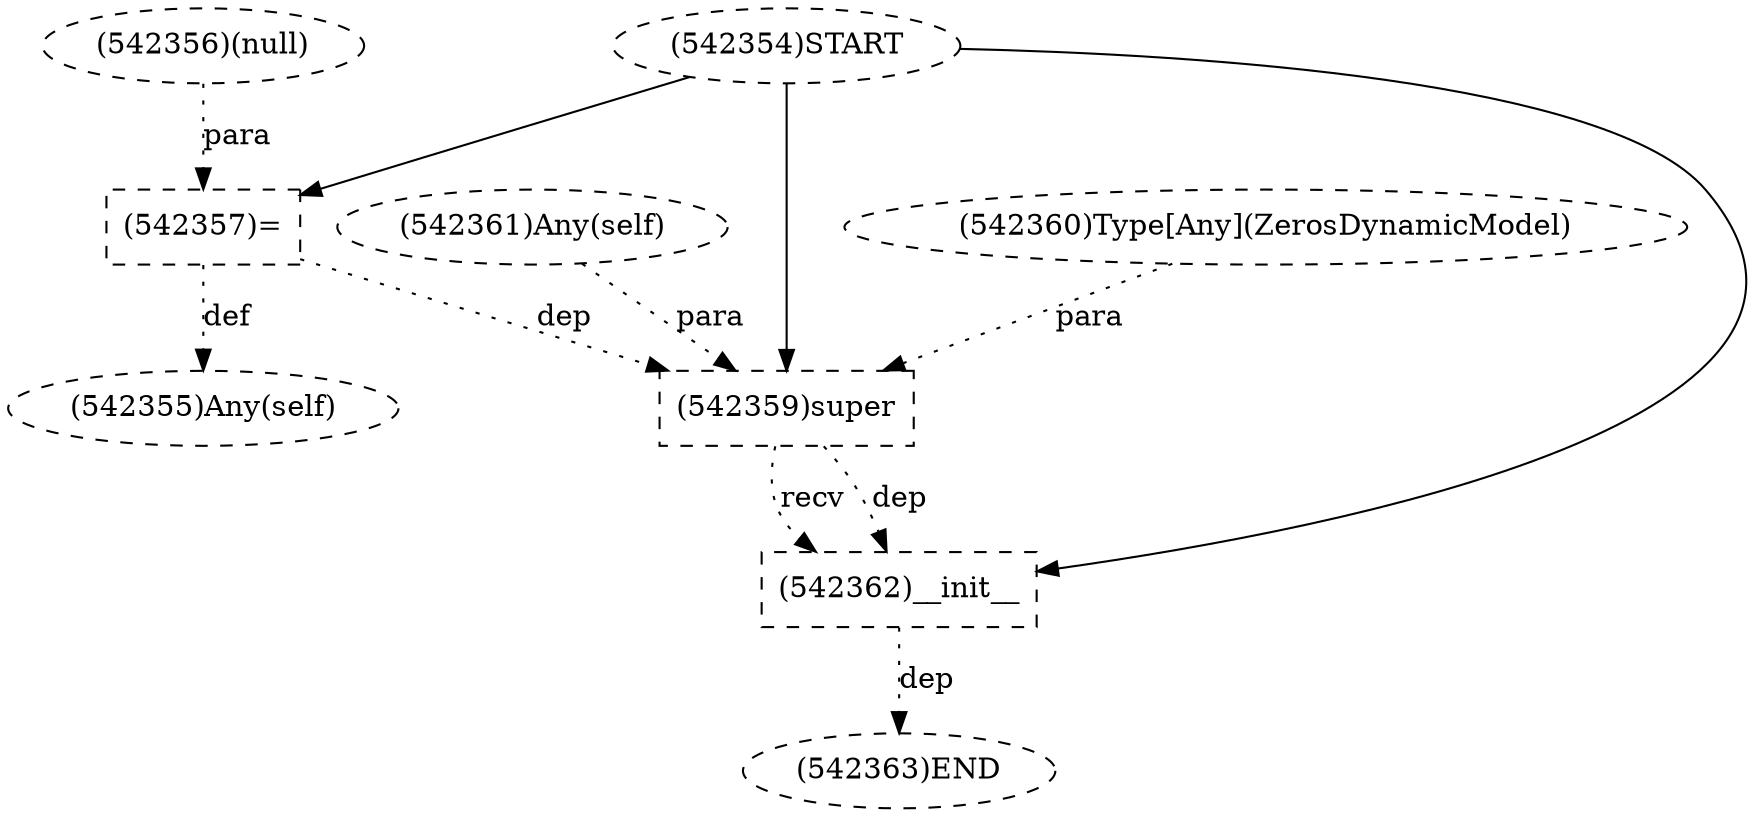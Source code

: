 digraph G {
1 [label="(542361)Any(self)" shape=ellipse style=dashed]
2 [label="(542362)__init__" shape=box style=dashed]
3 [label="(542357)=" shape=box style=dashed]
4 [label="(542359)super" shape=box style=dashed]
5 [label="(542360)Type[Any](ZerosDynamicModel)" shape=ellipse style=dashed]
6 [label="(542354)START" style=dashed]
7 [label="(542356)(null)" shape=ellipse style=dashed]
8 [label="(542355)Any(self)" shape=ellipse style=dashed]
9 [label="(542363)END" style=dashed]
6 -> 2 [label="" style=solid];
4 -> 2 [label="dep" style=dotted];
4 -> 2 [label="recv" style=dotted];
6 -> 3 [label="" style=solid];
7 -> 3 [label="para" style=dotted];
6 -> 4 [label="" style=solid];
5 -> 4 [label="para" style=dotted];
1 -> 4 [label="para" style=dotted];
3 -> 4 [label="dep" style=dotted];
3 -> 8 [label="def" style=dotted];
2 -> 9 [label="dep" style=dotted];
}